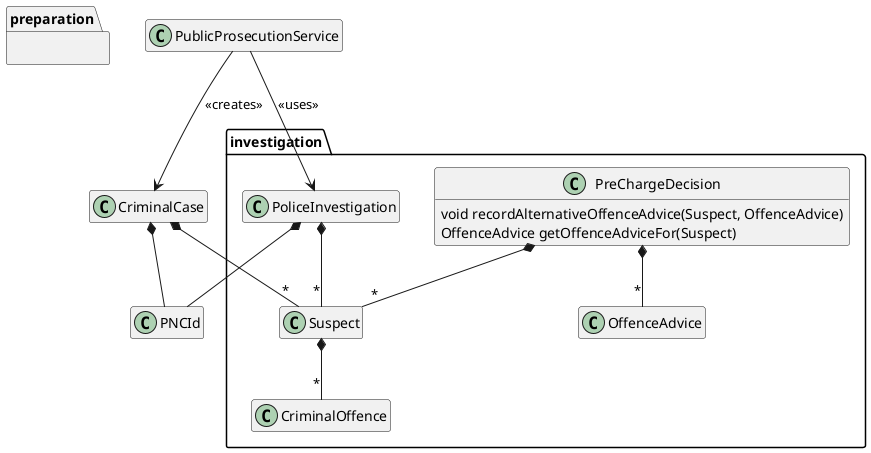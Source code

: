 @startuml
hide empty members
hide empty methods

package investigation {

    class CriminalOffence {
    }

    class OffenceAdvice {
    }

    class PoliceInvestigation {
    }

    class PreChargeDecision {
        void recordAlternativeOffenceAdvice(Suspect, OffenceAdvice)
        OffenceAdvice getOffenceAdviceFor(Suspect)
    }

    class Suspect    {
    }

}

package preparation{
}

class CriminalCase {
}

class PNCId {
}

class PublicProsecutionService {
}

Suspect *-- "*" CriminalOffence

PoliceInvestigation *-- "*" Suspect

PoliceInvestigation *-- PNCId

PreChargeDecision *-- "*" Suspect

PreChargeDecision *-- "*" OffenceAdvice

CriminalCase *-- PNCId

CriminalCase *-- "*" Suspect

PublicProsecutionService --> CriminalCase : <<creates>>

PublicProsecutionService --> PoliceInvestigation : <<uses>>
@enduml
